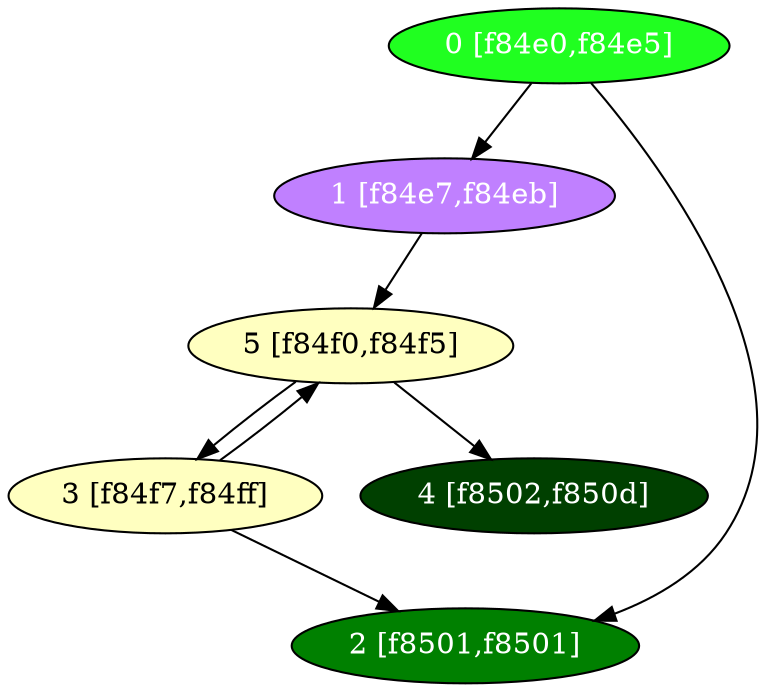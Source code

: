 diGraph libnss3{
	libnss3_0  [style=filled fillcolor="#20FF20" fontcolor="#ffffff" shape=oval label="0 [f84e0,f84e5]"]
	libnss3_1  [style=filled fillcolor="#C080FF" fontcolor="#ffffff" shape=oval label="1 [f84e7,f84eb]"]
	libnss3_2  [style=filled fillcolor="#008000" fontcolor="#ffffff" shape=oval label="2 [f8501,f8501]"]
	libnss3_3  [style=filled fillcolor="#FFFFC0" fontcolor="#000000" shape=oval label="3 [f84f7,f84ff]"]
	libnss3_4  [style=filled fillcolor="#004000" fontcolor="#ffffff" shape=oval label="4 [f8502,f850d]"]
	libnss3_5  [style=filled fillcolor="#FFFFC0" fontcolor="#000000" shape=oval label="5 [f84f0,f84f5]"]

	libnss3_0 -> libnss3_1
	libnss3_0 -> libnss3_2
	libnss3_1 -> libnss3_5
	libnss3_3 -> libnss3_2
	libnss3_3 -> libnss3_5
	libnss3_5 -> libnss3_3
	libnss3_5 -> libnss3_4
}